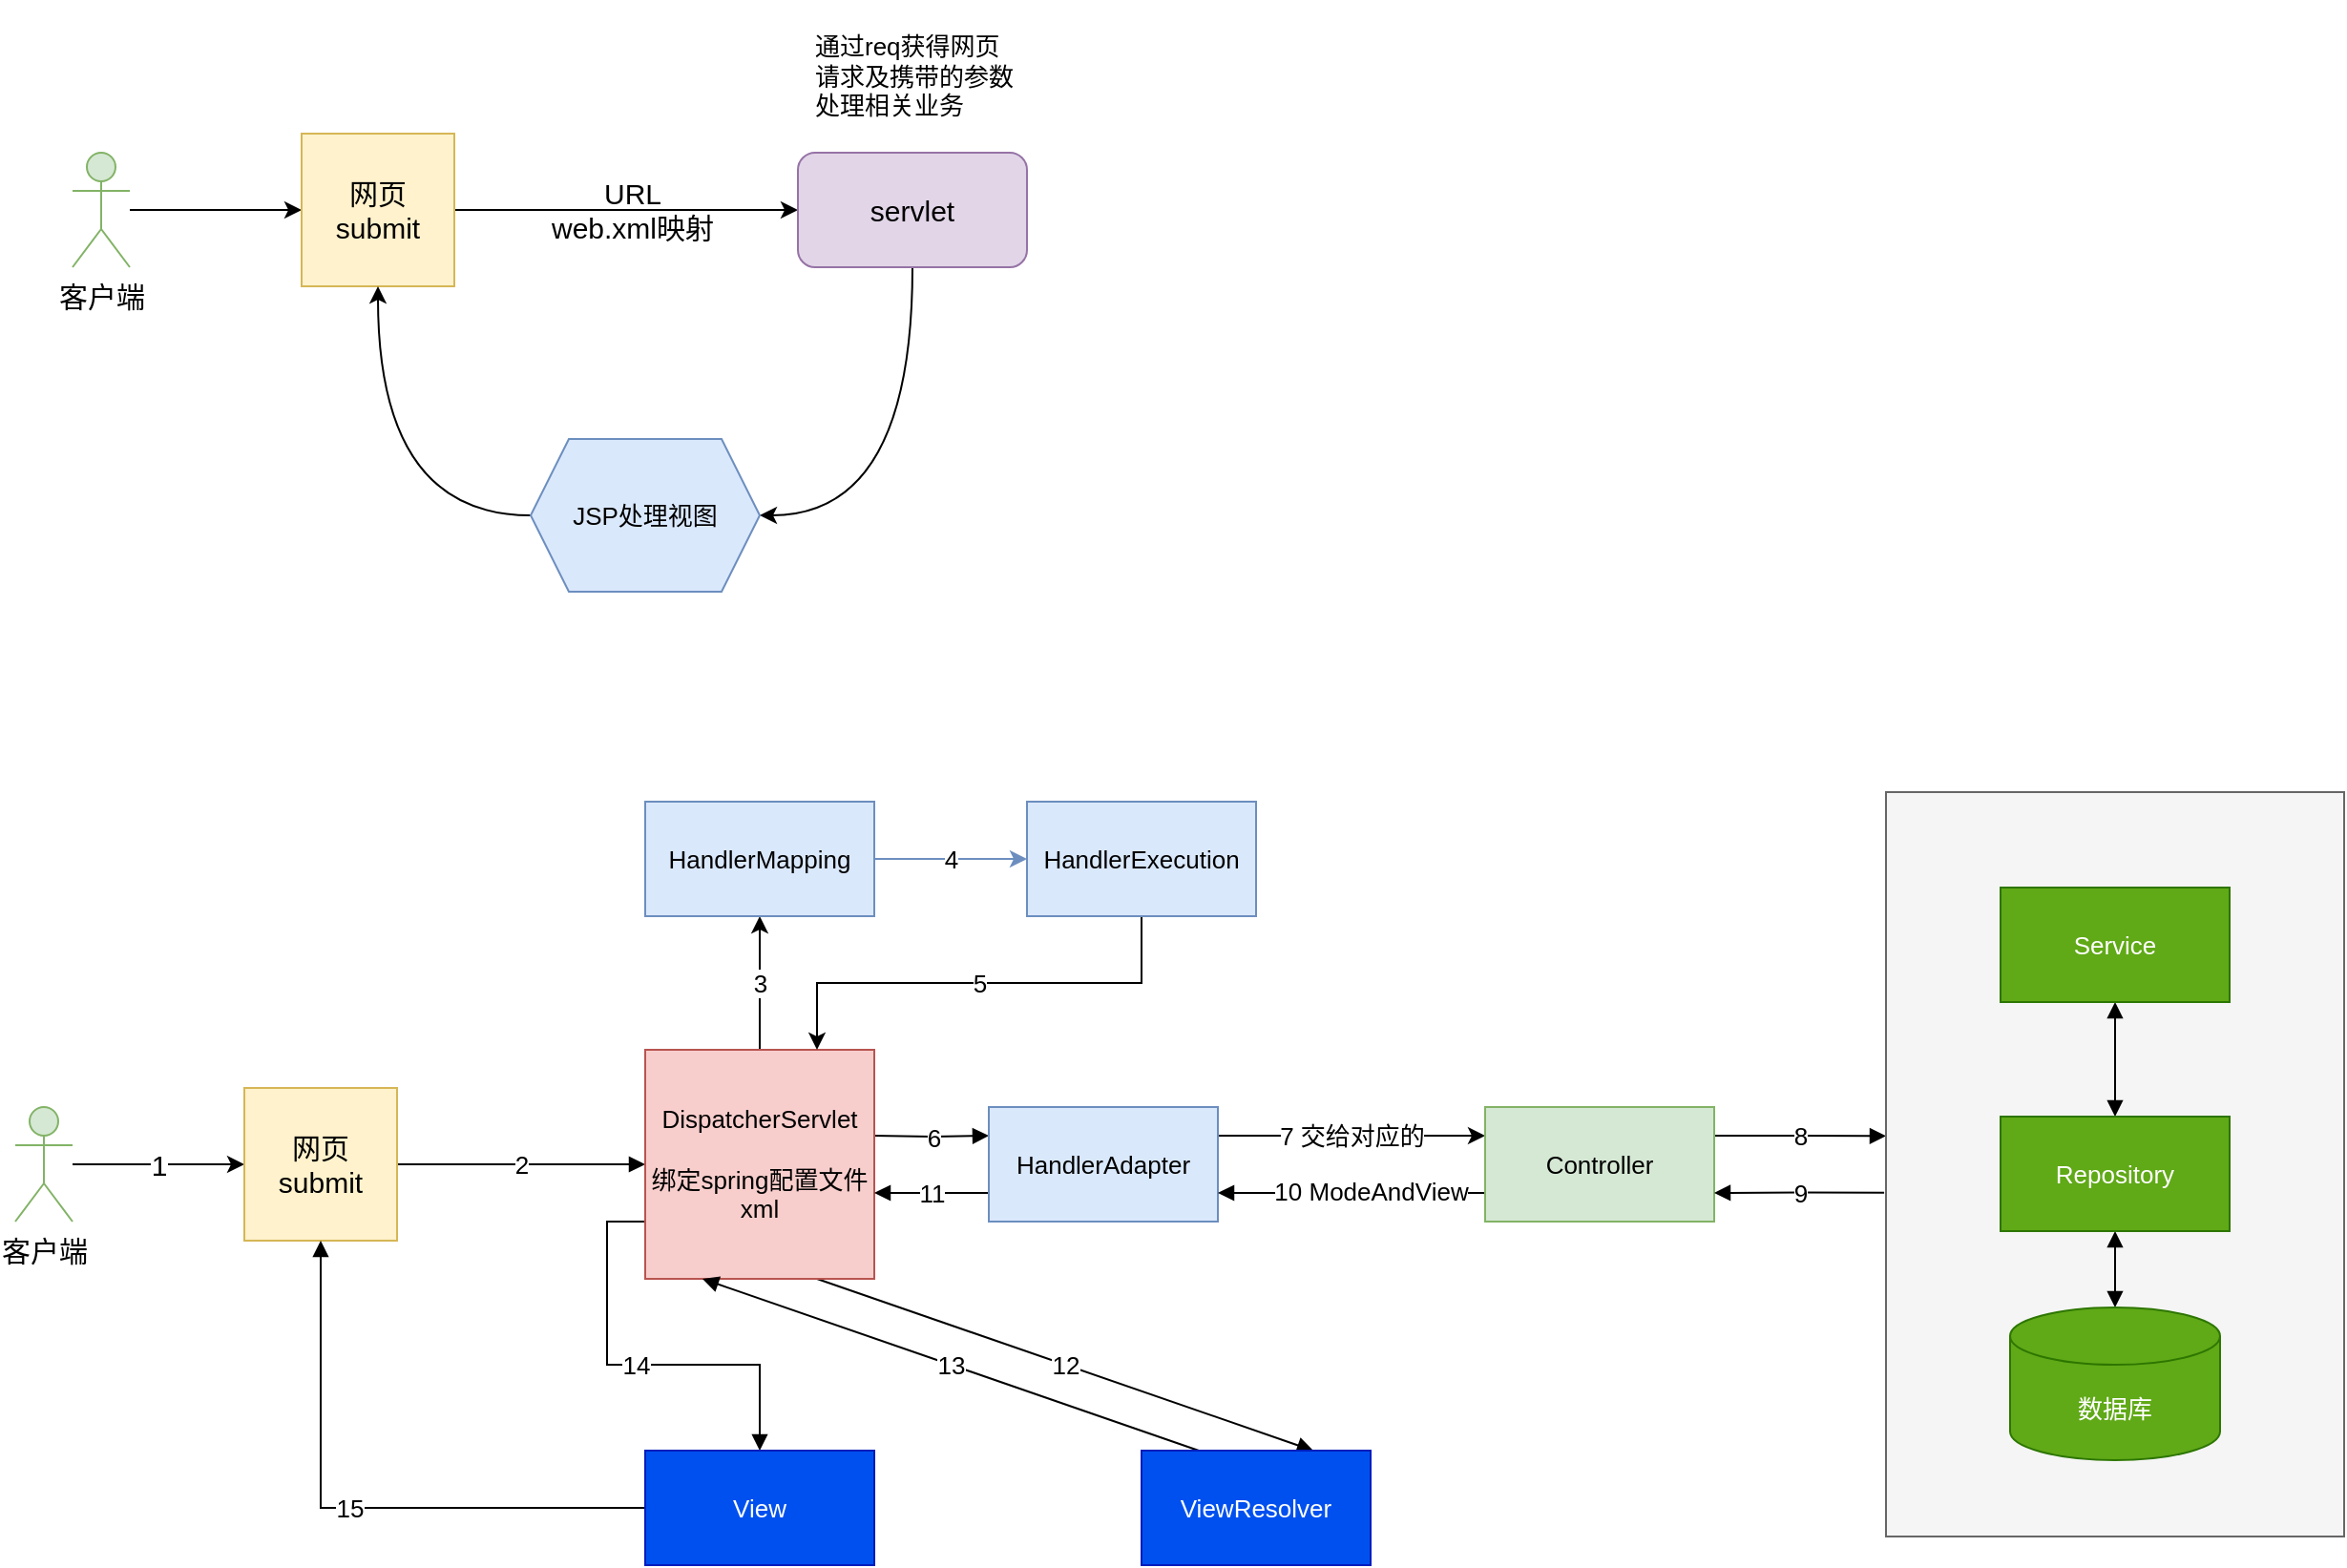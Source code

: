 <mxfile version="14.1.8" type="device"><diagram id="2GPh6vBENcTs_MZIil0R" name="第 1 页"><mxGraphModel dx="1086" dy="827" grid="1" gridSize="10" guides="1" tooltips="1" connect="1" arrows="1" fold="1" page="1" pageScale="1" pageWidth="827" pageHeight="1169" math="0" shadow="0"><root><mxCell id="0"/><mxCell id="1" parent="0"/><mxCell id="3VpuU3M2tNiadWQxJTXm-3" style="edgeStyle=orthogonalEdgeStyle;rounded=0;orthogonalLoop=1;jettySize=auto;html=1;entryX=0;entryY=0.5;entryDx=0;entryDy=0;fontSize=15;exitX=1;exitY=0.5;exitDx=0;exitDy=0;" edge="1" parent="1" source="3VpuU3M2tNiadWQxJTXm-9" target="3VpuU3M2tNiadWQxJTXm-2"><mxGeometry relative="1" as="geometry"><mxPoint x="250" y="180" as="sourcePoint"/></mxGeometry></mxCell><mxCell id="3VpuU3M2tNiadWQxJTXm-4" value="URL&lt;br style=&quot;font-size: 15px;&quot;&gt;web.xml映射" style="edgeLabel;html=1;align=center;verticalAlign=middle;resizable=0;points=[];labelBackgroundColor=none;fontSize=15;" vertex="1" connectable="0" parent="3VpuU3M2tNiadWQxJTXm-3"><mxGeometry x="-0.318" relative="1" as="geometry"><mxPoint x="31" as="offset"/></mxGeometry></mxCell><mxCell id="3VpuU3M2tNiadWQxJTXm-10" style="edgeStyle=orthogonalEdgeStyle;rounded=0;orthogonalLoop=1;jettySize=auto;html=1;entryX=0;entryY=0.5;entryDx=0;entryDy=0;fontSize=15;" edge="1" parent="1" source="3VpuU3M2tNiadWQxJTXm-1" target="3VpuU3M2tNiadWQxJTXm-9"><mxGeometry relative="1" as="geometry"/></mxCell><mxCell id="3VpuU3M2tNiadWQxJTXm-1" value="客户端" style="shape=umlActor;verticalLabelPosition=bottom;verticalAlign=top;html=1;outlineConnect=0;fillColor=#d5e8d4;strokeColor=#82b366;fontSize=15;" vertex="1" parent="1"><mxGeometry x="40" y="110" width="30" height="60" as="geometry"/></mxCell><mxCell id="3VpuU3M2tNiadWQxJTXm-15" style="edgeStyle=orthogonalEdgeStyle;curved=1;rounded=0;orthogonalLoop=1;jettySize=auto;html=1;entryX=1;entryY=0.5;entryDx=0;entryDy=0;fontSize=13;exitX=0.5;exitY=1;exitDx=0;exitDy=0;" edge="1" parent="1" source="3VpuU3M2tNiadWQxJTXm-2" target="3VpuU3M2tNiadWQxJTXm-13"><mxGeometry relative="1" as="geometry"/></mxCell><mxCell id="3VpuU3M2tNiadWQxJTXm-2" value="servlet" style="rounded=1;whiteSpace=wrap;html=1;fillColor=#e1d5e7;strokeColor=#9673a6;fontSize=15;" vertex="1" parent="1"><mxGeometry x="420" y="110" width="120" height="60" as="geometry"/></mxCell><mxCell id="3VpuU3M2tNiadWQxJTXm-9" value="网页&lt;br&gt;submit" style="whiteSpace=wrap;html=1;aspect=fixed;labelBackgroundColor=none;fontSize=15;fillColor=#fff2cc;strokeColor=#d6b656;" vertex="1" parent="1"><mxGeometry x="160" y="100" width="80" height="80" as="geometry"/></mxCell><mxCell id="3VpuU3M2tNiadWQxJTXm-11" value="通过req获得网页请求及携带的参数处理相关业务" style="text;html=1;strokeColor=none;fillColor=none;align=left;verticalAlign=middle;whiteSpace=wrap;rounded=0;labelBackgroundColor=none;fontSize=13;" vertex="1" parent="1"><mxGeometry x="427" y="30" width="106" height="80" as="geometry"/></mxCell><mxCell id="3VpuU3M2tNiadWQxJTXm-16" style="edgeStyle=orthogonalEdgeStyle;curved=1;rounded=0;orthogonalLoop=1;jettySize=auto;html=1;fontSize=13;" edge="1" parent="1" source="3VpuU3M2tNiadWQxJTXm-13" target="3VpuU3M2tNiadWQxJTXm-9"><mxGeometry relative="1" as="geometry"/></mxCell><mxCell id="3VpuU3M2tNiadWQxJTXm-13" value="JSP处理视图" style="shape=hexagon;perimeter=hexagonPerimeter2;whiteSpace=wrap;html=1;fixedSize=1;labelBackgroundColor=none;fontSize=13;align=center;fillColor=#dae8fc;strokeColor=#6c8ebf;" vertex="1" parent="1"><mxGeometry x="280" y="260" width="120" height="80" as="geometry"/></mxCell><mxCell id="3VpuU3M2tNiadWQxJTXm-17" value="1" style="edgeStyle=orthogonalEdgeStyle;rounded=0;orthogonalLoop=1;jettySize=auto;html=1;entryX=0;entryY=0.5;entryDx=0;entryDy=0;fontSize=15;" edge="1" parent="1" source="3VpuU3M2tNiadWQxJTXm-18" target="3VpuU3M2tNiadWQxJTXm-19"><mxGeometry relative="1" as="geometry"/></mxCell><mxCell id="3VpuU3M2tNiadWQxJTXm-18" value="客户端" style="shape=umlActor;verticalLabelPosition=bottom;verticalAlign=top;html=1;outlineConnect=0;fillColor=#d5e8d4;strokeColor=#82b366;fontSize=15;" vertex="1" parent="1"><mxGeometry x="10" y="610" width="30" height="60" as="geometry"/></mxCell><mxCell id="3VpuU3M2tNiadWQxJTXm-48" value="2" style="edgeStyle=orthogonalEdgeStyle;rounded=0;orthogonalLoop=1;jettySize=auto;html=1;entryX=0;entryY=0.5;entryDx=0;entryDy=0;startArrow=none;startFill=0;endArrow=block;endFill=1;fontSize=13;" edge="1" parent="1" source="3VpuU3M2tNiadWQxJTXm-19" target="3VpuU3M2tNiadWQxJTXm-20"><mxGeometry relative="1" as="geometry"/></mxCell><mxCell id="3VpuU3M2tNiadWQxJTXm-19" value="网页&lt;br&gt;submit" style="whiteSpace=wrap;html=1;aspect=fixed;labelBackgroundColor=none;fontSize=15;fillColor=#fff2cc;strokeColor=#d6b656;" vertex="1" parent="1"><mxGeometry x="130" y="600" width="80" height="80" as="geometry"/></mxCell><mxCell id="3VpuU3M2tNiadWQxJTXm-22" value="3" style="edgeStyle=orthogonalEdgeStyle;rounded=0;orthogonalLoop=1;jettySize=auto;html=1;entryX=0.5;entryY=1;entryDx=0;entryDy=0;fontSize=13;exitX=0.5;exitY=0;exitDx=0;exitDy=0;" edge="1" parent="1" source="3VpuU3M2tNiadWQxJTXm-20" target="3VpuU3M2tNiadWQxJTXm-21"><mxGeometry relative="1" as="geometry"/></mxCell><mxCell id="3VpuU3M2tNiadWQxJTXm-39" value="6" style="edgeStyle=orthogonalEdgeStyle;rounded=0;orthogonalLoop=1;jettySize=auto;html=1;entryX=0;entryY=0.25;entryDx=0;entryDy=0;startArrow=none;startFill=0;endArrow=block;endFill=1;fontSize=13;" edge="1" parent="1" target="3VpuU3M2tNiadWQxJTXm-27"><mxGeometry relative="1" as="geometry"><mxPoint x="460" y="625" as="sourcePoint"/></mxGeometry></mxCell><mxCell id="3VpuU3M2tNiadWQxJTXm-42" value="12" style="rounded=0;orthogonalLoop=1;jettySize=auto;html=1;exitX=0.75;exitY=1;exitDx=0;exitDy=0;entryX=0.75;entryY=0;entryDx=0;entryDy=0;startArrow=none;startFill=0;endArrow=block;endFill=1;fontSize=13;" edge="1" parent="1" source="3VpuU3M2tNiadWQxJTXm-20" target="3VpuU3M2tNiadWQxJTXm-41"><mxGeometry relative="1" as="geometry"/></mxCell><mxCell id="3VpuU3M2tNiadWQxJTXm-46" value="14" style="edgeStyle=orthogonalEdgeStyle;rounded=0;orthogonalLoop=1;jettySize=auto;html=1;entryX=0.5;entryY=0;entryDx=0;entryDy=0;startArrow=none;startFill=0;endArrow=block;endFill=1;fontSize=13;exitX=0;exitY=0.75;exitDx=0;exitDy=0;" edge="1" parent="1" source="3VpuU3M2tNiadWQxJTXm-20" target="3VpuU3M2tNiadWQxJTXm-44"><mxGeometry relative="1" as="geometry"/></mxCell><mxCell id="3VpuU3M2tNiadWQxJTXm-20" value="DispatcherServlet&lt;br&gt;&lt;br&gt;绑定spring配置文件xml" style="whiteSpace=wrap;html=1;aspect=fixed;labelBackgroundColor=none;fontSize=13;align=center;fillColor=#f8cecc;strokeColor=#b85450;" vertex="1" parent="1"><mxGeometry x="340" y="580" width="120" height="120" as="geometry"/></mxCell><mxCell id="3VpuU3M2tNiadWQxJTXm-23" value="4" style="edgeStyle=orthogonalEdgeStyle;rounded=0;orthogonalLoop=1;jettySize=auto;html=1;fontSize=13;entryX=0;entryY=0.5;entryDx=0;entryDy=0;fillColor=#dae8fc;strokeColor=#6c8ebf;" edge="1" parent="1" source="3VpuU3M2tNiadWQxJTXm-21" target="3VpuU3M2tNiadWQxJTXm-24"><mxGeometry relative="1" as="geometry"><mxPoint x="530" y="430" as="targetPoint"/></mxGeometry></mxCell><mxCell id="3VpuU3M2tNiadWQxJTXm-21" value="HandlerMapping" style="rounded=0;whiteSpace=wrap;html=1;labelBackgroundColor=none;fontSize=13;align=center;fillColor=#dae8fc;strokeColor=#6c8ebf;" vertex="1" parent="1"><mxGeometry x="340" y="450" width="120" height="60" as="geometry"/></mxCell><mxCell id="3VpuU3M2tNiadWQxJTXm-25" value="5" style="edgeStyle=orthogonalEdgeStyle;rounded=0;orthogonalLoop=1;jettySize=auto;html=1;exitX=0.5;exitY=1;exitDx=0;exitDy=0;entryX=0.75;entryY=0;entryDx=0;entryDy=0;fontSize=13;" edge="1" parent="1" source="3VpuU3M2tNiadWQxJTXm-24" target="3VpuU3M2tNiadWQxJTXm-20"><mxGeometry relative="1" as="geometry"/></mxCell><mxCell id="3VpuU3M2tNiadWQxJTXm-24" value="HandlerExecution" style="rounded=0;whiteSpace=wrap;html=1;labelBackgroundColor=none;fontSize=13;align=center;fillColor=#dae8fc;strokeColor=#6c8ebf;" vertex="1" parent="1"><mxGeometry x="540" y="450" width="120" height="60" as="geometry"/></mxCell><mxCell id="3VpuU3M2tNiadWQxJTXm-29" value="7 交给对应的" style="edgeStyle=orthogonalEdgeStyle;rounded=0;orthogonalLoop=1;jettySize=auto;html=1;fontSize=13;entryX=0;entryY=0.25;entryDx=0;entryDy=0;exitX=1;exitY=0.25;exitDx=0;exitDy=0;" edge="1" parent="1" source="3VpuU3M2tNiadWQxJTXm-27" target="3VpuU3M2tNiadWQxJTXm-28"><mxGeometry relative="1" as="geometry"><Array as="points"><mxPoint x="760" y="625"/><mxPoint x="760" y="625"/></Array></mxGeometry></mxCell><mxCell id="3VpuU3M2tNiadWQxJTXm-40" value="11" style="edgeStyle=orthogonalEdgeStyle;rounded=0;orthogonalLoop=1;jettySize=auto;html=1;exitX=0;exitY=0.75;exitDx=0;exitDy=0;startArrow=none;startFill=0;endArrow=block;endFill=1;fontSize=13;entryX=1;entryY=0.625;entryDx=0;entryDy=0;entryPerimeter=0;" edge="1" parent="1" source="3VpuU3M2tNiadWQxJTXm-27" target="3VpuU3M2tNiadWQxJTXm-20"><mxGeometry relative="1" as="geometry"/></mxCell><mxCell id="3VpuU3M2tNiadWQxJTXm-27" value="HandlerAdapter" style="rounded=0;whiteSpace=wrap;html=1;labelBackgroundColor=none;fontSize=13;align=center;fillColor=#dae8fc;strokeColor=#6c8ebf;" vertex="1" parent="1"><mxGeometry x="520" y="610" width="120" height="60" as="geometry"/></mxCell><mxCell id="3VpuU3M2tNiadWQxJTXm-37" style="edgeStyle=orthogonalEdgeStyle;rounded=0;orthogonalLoop=1;jettySize=auto;html=1;entryX=1;entryY=0.75;entryDx=0;entryDy=0;startArrow=none;startFill=0;endArrow=block;endFill=1;fontSize=13;exitX=0;exitY=0.75;exitDx=0;exitDy=0;" edge="1" parent="1" source="3VpuU3M2tNiadWQxJTXm-28" target="3VpuU3M2tNiadWQxJTXm-27"><mxGeometry relative="1" as="geometry"/></mxCell><mxCell id="3VpuU3M2tNiadWQxJTXm-38" value="10 ModeAndView" style="edgeLabel;html=1;align=center;verticalAlign=middle;resizable=0;points=[];fontSize=13;" vertex="1" connectable="0" parent="3VpuU3M2tNiadWQxJTXm-37"><mxGeometry x="-0.138" y="-1" relative="1" as="geometry"><mxPoint as="offset"/></mxGeometry></mxCell><mxCell id="3VpuU3M2tNiadWQxJTXm-50" value="8" style="edgeStyle=orthogonalEdgeStyle;rounded=0;orthogonalLoop=1;jettySize=auto;html=1;entryX=0;entryY=0.462;entryDx=0;entryDy=0;startArrow=none;startFill=0;endArrow=block;endFill=1;fontSize=13;exitX=1;exitY=0.25;exitDx=0;exitDy=0;entryPerimeter=0;" edge="1" parent="1" source="3VpuU3M2tNiadWQxJTXm-28" target="3VpuU3M2tNiadWQxJTXm-30"><mxGeometry relative="1" as="geometry"/></mxCell><mxCell id="3VpuU3M2tNiadWQxJTXm-28" value="Controller" style="rounded=0;whiteSpace=wrap;html=1;labelBackgroundColor=none;fontSize=13;align=center;fillColor=#d5e8d4;strokeColor=#82b366;" vertex="1" parent="1"><mxGeometry x="780" y="610" width="120" height="60" as="geometry"/></mxCell><mxCell id="3VpuU3M2tNiadWQxJTXm-51" value="9" style="edgeStyle=orthogonalEdgeStyle;rounded=0;orthogonalLoop=1;jettySize=auto;html=1;entryX=1;entryY=0.75;entryDx=0;entryDy=0;startArrow=none;startFill=0;endArrow=block;endFill=1;fontSize=13;exitX=-0.004;exitY=0.538;exitDx=0;exitDy=0;exitPerimeter=0;" edge="1" parent="1" source="3VpuU3M2tNiadWQxJTXm-30" target="3VpuU3M2tNiadWQxJTXm-28"><mxGeometry relative="1" as="geometry"/></mxCell><mxCell id="3VpuU3M2tNiadWQxJTXm-30" value="" style="rounded=0;whiteSpace=wrap;html=1;labelBackgroundColor=none;fontSize=13;align=center;fillColor=#f5f5f5;strokeColor=#666666;fontColor=#333333;" vertex="1" parent="1"><mxGeometry x="990" y="445" width="240" height="390" as="geometry"/></mxCell><mxCell id="3VpuU3M2tNiadWQxJTXm-34" style="edgeStyle=orthogonalEdgeStyle;rounded=0;orthogonalLoop=1;jettySize=auto;html=1;entryX=0.5;entryY=0;entryDx=0;entryDy=0;fontSize=13;endArrow=block;endFill=1;startArrow=block;startFill=1;" edge="1" parent="1" source="3VpuU3M2tNiadWQxJTXm-31" target="3VpuU3M2tNiadWQxJTXm-32"><mxGeometry relative="1" as="geometry"/></mxCell><mxCell id="3VpuU3M2tNiadWQxJTXm-31" value="Service" style="rounded=0;whiteSpace=wrap;html=1;labelBackgroundColor=none;fontSize=13;align=center;fillColor=#60a917;strokeColor=#2D7600;fontColor=#ffffff;" vertex="1" parent="1"><mxGeometry x="1050" y="495" width="120" height="60" as="geometry"/></mxCell><mxCell id="3VpuU3M2tNiadWQxJTXm-35" style="edgeStyle=orthogonalEdgeStyle;rounded=0;orthogonalLoop=1;jettySize=auto;html=1;endArrow=block;endFill=1;fontSize=13;startArrow=block;startFill=1;" edge="1" parent="1" source="3VpuU3M2tNiadWQxJTXm-32" target="3VpuU3M2tNiadWQxJTXm-33"><mxGeometry relative="1" as="geometry"/></mxCell><mxCell id="3VpuU3M2tNiadWQxJTXm-32" value="Repository" style="rounded=0;whiteSpace=wrap;html=1;labelBackgroundColor=none;fontSize=13;align=center;fillColor=#60a917;strokeColor=#2D7600;fontColor=#ffffff;" vertex="1" parent="1"><mxGeometry x="1050" y="615" width="120" height="60" as="geometry"/></mxCell><mxCell id="3VpuU3M2tNiadWQxJTXm-33" value="数据库" style="shape=cylinder3;whiteSpace=wrap;html=1;boundedLbl=1;backgroundOutline=1;size=15;labelBackgroundColor=none;fontSize=13;align=center;fillColor=#60a917;strokeColor=#2D7600;fontColor=#ffffff;" vertex="1" parent="1"><mxGeometry x="1055" y="715" width="110" height="80" as="geometry"/></mxCell><mxCell id="3VpuU3M2tNiadWQxJTXm-43" value="13" style="rounded=0;orthogonalLoop=1;jettySize=auto;html=1;exitX=0.25;exitY=0;exitDx=0;exitDy=0;entryX=0.25;entryY=1;entryDx=0;entryDy=0;startArrow=none;startFill=0;endArrow=block;endFill=1;fontSize=13;" edge="1" parent="1" source="3VpuU3M2tNiadWQxJTXm-41" target="3VpuU3M2tNiadWQxJTXm-20"><mxGeometry relative="1" as="geometry"/></mxCell><mxCell id="3VpuU3M2tNiadWQxJTXm-41" value="ViewResolver" style="rounded=0;whiteSpace=wrap;html=1;labelBackgroundColor=none;fontSize=13;align=center;fillColor=#0050ef;strokeColor=#001DBC;fontColor=#ffffff;" vertex="1" parent="1"><mxGeometry x="600" y="790" width="120" height="60" as="geometry"/></mxCell><mxCell id="3VpuU3M2tNiadWQxJTXm-47" value="15" style="edgeStyle=orthogonalEdgeStyle;rounded=0;orthogonalLoop=1;jettySize=auto;html=1;entryX=0.5;entryY=1;entryDx=0;entryDy=0;startArrow=none;startFill=0;endArrow=block;endFill=1;fontSize=13;" edge="1" parent="1" source="3VpuU3M2tNiadWQxJTXm-44" target="3VpuU3M2tNiadWQxJTXm-19"><mxGeometry relative="1" as="geometry"/></mxCell><mxCell id="3VpuU3M2tNiadWQxJTXm-44" value="View" style="rounded=0;whiteSpace=wrap;html=1;labelBackgroundColor=none;fontSize=13;align=center;fillColor=#0050ef;strokeColor=#001DBC;fontColor=#ffffff;" vertex="1" parent="1"><mxGeometry x="340" y="790" width="120" height="60" as="geometry"/></mxCell></root></mxGraphModel></diagram></mxfile>